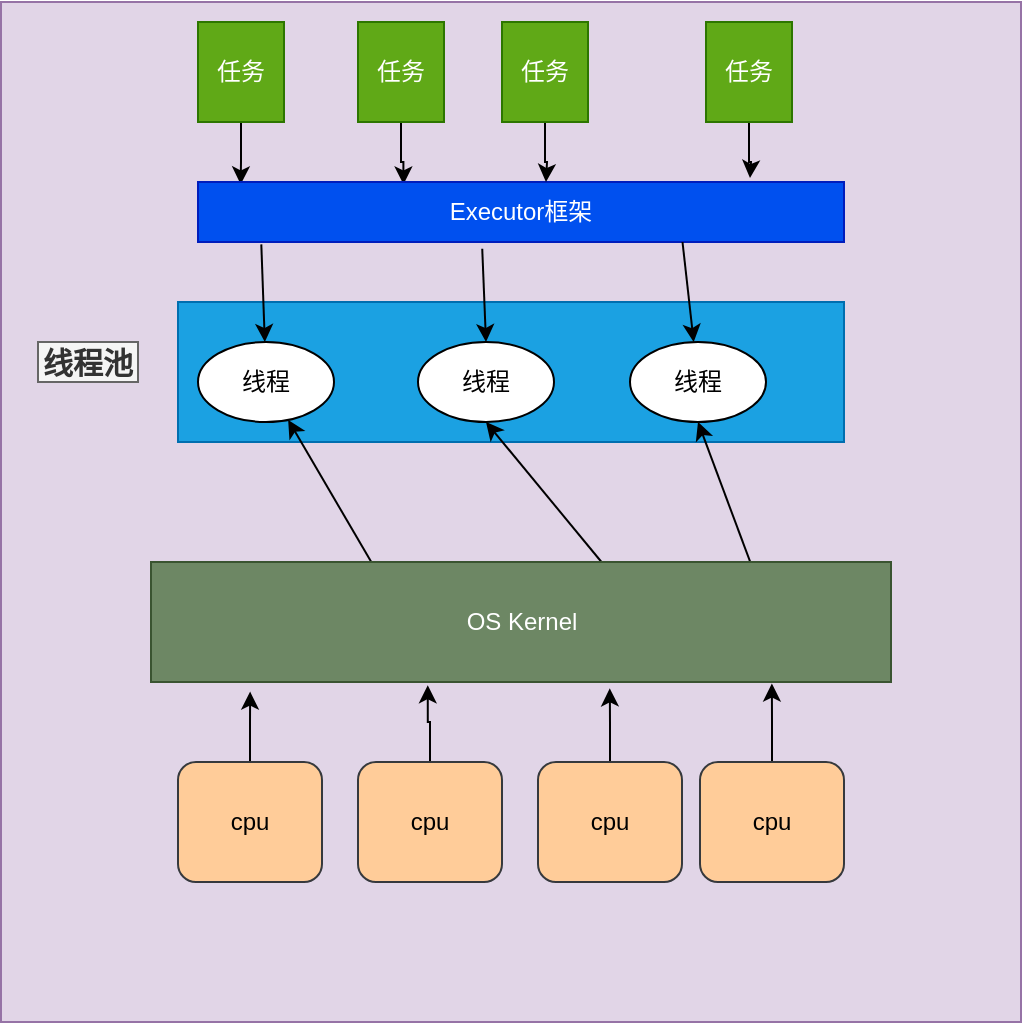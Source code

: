 <mxfile version="13.1.3">
    <diagram id="6hGFLwfOUW9BJ-s0fimq" name="Page-1">
        <mxGraphModel dx="774" dy="577" grid="1" gridSize="10" guides="1" tooltips="1" connect="1" arrows="1" fold="1" page="1" pageScale="1" pageWidth="827" pageHeight="1169" math="0" shadow="0">
            <root>
                <mxCell id="0"/>
                <mxCell id="1" parent="0"/>
                <mxCell id="56" value="" style="whiteSpace=wrap;html=1;aspect=fixed;fillColor=#e1d5e7;strokeColor=#9673a6;" vertex="1" parent="1">
                    <mxGeometry x="61.5" y="10" width="510" height="510" as="geometry"/>
                </mxCell>
                <mxCell id="14" style="edgeStyle=orthogonalEdgeStyle;rounded=0;orthogonalLoop=1;jettySize=auto;html=1;entryX=0.066;entryY=0.04;entryDx=0;entryDy=0;entryPerimeter=0;" edge="1" parent="1" source="3" target="8">
                    <mxGeometry relative="1" as="geometry"/>
                </mxCell>
                <mxCell id="3" value="任务" style="whiteSpace=wrap;html=1;aspect=fixed;fillColor=#60a917;strokeColor=#2D7600;fontColor=#ffffff;" vertex="1" parent="1">
                    <mxGeometry x="160" y="20" width="43" height="50" as="geometry"/>
                </mxCell>
                <mxCell id="15" style="edgeStyle=orthogonalEdgeStyle;rounded=0;orthogonalLoop=1;jettySize=auto;html=1;entryX=0.318;entryY=0.04;entryDx=0;entryDy=0;entryPerimeter=0;" edge="1" parent="1" source="5" target="8">
                    <mxGeometry relative="1" as="geometry"/>
                </mxCell>
                <mxCell id="5" value="任务" style="whiteSpace=wrap;html=1;aspect=fixed;fillColor=#60a917;strokeColor=#2D7600;fontColor=#ffffff;" vertex="1" parent="1">
                    <mxGeometry x="240" y="20" width="43" height="50" as="geometry"/>
                </mxCell>
                <mxCell id="12" style="edgeStyle=orthogonalEdgeStyle;rounded=0;orthogonalLoop=1;jettySize=auto;html=1;" edge="1" parent="1" source="7">
                    <mxGeometry relative="1" as="geometry">
                        <mxPoint x="436" y="98" as="targetPoint"/>
                    </mxGeometry>
                </mxCell>
                <mxCell id="7" value="任务" style="whiteSpace=wrap;html=1;aspect=fixed;fillColor=#60a917;strokeColor=#2D7600;fontColor=#ffffff;" vertex="1" parent="1">
                    <mxGeometry x="414" y="20" width="43" height="50" as="geometry"/>
                </mxCell>
                <mxCell id="8" value="Executor框架" style="rounded=0;whiteSpace=wrap;html=1;fillColor=#0050ef;strokeColor=#001DBC;fontColor=#ffffff;" vertex="1" parent="1">
                    <mxGeometry x="160" y="100" width="323" height="30" as="geometry"/>
                </mxCell>
                <mxCell id="59" value="" style="edgeStyle=orthogonalEdgeStyle;rounded=0;orthogonalLoop=1;jettySize=auto;html=1;" edge="1" parent="1" source="17">
                    <mxGeometry relative="1" as="geometry">
                        <mxPoint x="334" y="100" as="targetPoint"/>
                    </mxGeometry>
                </mxCell>
                <mxCell id="17" value="任务" style="whiteSpace=wrap;html=1;aspect=fixed;fillColor=#60a917;strokeColor=#2D7600;fontColor=#ffffff;" vertex="1" parent="1">
                    <mxGeometry x="312" y="20" width="43" height="50" as="geometry"/>
                </mxCell>
                <mxCell id="19" value="" style="rounded=0;whiteSpace=wrap;html=1;fillColor=#1ba1e2;strokeColor=#006EAF;fontColor=#ffffff;" vertex="1" parent="1">
                    <mxGeometry x="150" y="160" width="333" height="70" as="geometry"/>
                </mxCell>
                <mxCell id="20" value="线程" style="ellipse;whiteSpace=wrap;html=1;direction=west;" vertex="1" parent="1">
                    <mxGeometry x="160" y="180" width="68" height="40" as="geometry"/>
                </mxCell>
                <mxCell id="21" value="线程" style="ellipse;whiteSpace=wrap;html=1;" vertex="1" parent="1">
                    <mxGeometry x="270" y="180" width="68" height="40" as="geometry"/>
                </mxCell>
                <mxCell id="22" value="线程" style="ellipse;whiteSpace=wrap;html=1;" vertex="1" parent="1">
                    <mxGeometry x="376" y="180" width="68" height="40" as="geometry"/>
                </mxCell>
                <mxCell id="31" value="" style="endArrow=classic;html=1;exitX=0.098;exitY=1.04;exitDx=0;exitDy=0;exitPerimeter=0;" edge="1" parent="1" source="8" target="20">
                    <mxGeometry width="50" height="50" relative="1" as="geometry">
                        <mxPoint x="200" y="180" as="sourcePoint"/>
                        <mxPoint x="250" y="130" as="targetPoint"/>
                    </mxGeometry>
                </mxCell>
                <mxCell id="32" value="" style="endArrow=classic;html=1;exitX=0.75;exitY=1;exitDx=0;exitDy=0;" edge="1" parent="1" source="8" target="22">
                    <mxGeometry width="50" height="50" relative="1" as="geometry">
                        <mxPoint x="410" y="170" as="sourcePoint"/>
                        <mxPoint x="460" y="120" as="targetPoint"/>
                    </mxGeometry>
                </mxCell>
                <mxCell id="36" value="" style="endArrow=classic;html=1;exitX=0.44;exitY=1.113;exitDx=0;exitDy=0;exitPerimeter=0;entryX=0.5;entryY=0;entryDx=0;entryDy=0;" edge="1" parent="1" source="8" target="21">
                    <mxGeometry width="50" height="50" relative="1" as="geometry">
                        <mxPoint x="290" y="180" as="sourcePoint"/>
                        <mxPoint x="340" y="130" as="targetPoint"/>
                    </mxGeometry>
                </mxCell>
                <mxCell id="39" value="" style="endArrow=classic;html=1;exitX=0.25;exitY=0;exitDx=0;exitDy=0;" edge="1" parent="1" target="20">
                    <mxGeometry width="50" height="50" relative="1" as="geometry">
                        <mxPoint x="252.5" y="300" as="sourcePoint"/>
                        <mxPoint x="300" y="260" as="targetPoint"/>
                    </mxGeometry>
                </mxCell>
                <mxCell id="40" value="" style="endArrow=classic;html=1;entryX=0.5;entryY=1;entryDx=0;entryDy=0;" edge="1" parent="1" target="21">
                    <mxGeometry width="50" height="50" relative="1" as="geometry">
                        <mxPoint x="370" y="300" as="sourcePoint"/>
                        <mxPoint x="218.407" y="229.135" as="targetPoint"/>
                    </mxGeometry>
                </mxCell>
                <mxCell id="41" value="" style="endArrow=classic;html=1;exitX=0.895;exitY=-0.013;exitDx=0;exitDy=0;entryX=0.5;entryY=1;entryDx=0;entryDy=0;exitPerimeter=0;" edge="1" parent="1" target="22">
                    <mxGeometry width="50" height="50" relative="1" as="geometry">
                        <mxPoint x="439.55" y="299.22" as="sourcePoint"/>
                        <mxPoint x="317.5" y="230" as="targetPoint"/>
                    </mxGeometry>
                </mxCell>
                <mxCell id="63" value="" style="edgeStyle=orthogonalEdgeStyle;rounded=0;orthogonalLoop=1;jettySize=auto;html=1;entryX=0.134;entryY=1.08;entryDx=0;entryDy=0;entryPerimeter=0;" edge="1" parent="1" source="42" target="51">
                    <mxGeometry relative="1" as="geometry"/>
                </mxCell>
                <mxCell id="42" value="cpu" style="rounded=1;whiteSpace=wrap;html=1;fillColor=#ffcc99;strokeColor=#36393d;" vertex="1" parent="1">
                    <mxGeometry x="150" y="390" width="72" height="60" as="geometry"/>
                </mxCell>
                <mxCell id="53" value="" style="edgeStyle=orthogonalEdgeStyle;rounded=0;orthogonalLoop=1;jettySize=auto;html=1;entryX=0.374;entryY=1.027;entryDx=0;entryDy=0;entryPerimeter=0;" edge="1" parent="1" source="43" target="51">
                    <mxGeometry relative="1" as="geometry"/>
                </mxCell>
                <mxCell id="43" value="cpu" style="rounded=1;whiteSpace=wrap;html=1;fillColor=#ffcc99;strokeColor=#36393d;" vertex="1" parent="1">
                    <mxGeometry x="240" y="390" width="72" height="60" as="geometry"/>
                </mxCell>
                <mxCell id="54" value="" style="edgeStyle=orthogonalEdgeStyle;rounded=0;orthogonalLoop=1;jettySize=auto;html=1;entryX=0.62;entryY=1.053;entryDx=0;entryDy=0;entryPerimeter=0;" edge="1" parent="1" source="44" target="51">
                    <mxGeometry relative="1" as="geometry"/>
                </mxCell>
                <mxCell id="44" value="cpu" style="rounded=1;whiteSpace=wrap;html=1;fillColor=#ffcc99;strokeColor=#36393d;" vertex="1" parent="1">
                    <mxGeometry x="330" y="390" width="72" height="60" as="geometry"/>
                </mxCell>
                <mxCell id="55" value="" style="edgeStyle=orthogonalEdgeStyle;rounded=0;orthogonalLoop=1;jettySize=auto;html=1;entryX=0.839;entryY=1.013;entryDx=0;entryDy=0;entryPerimeter=0;" edge="1" parent="1" source="45" target="51">
                    <mxGeometry relative="1" as="geometry">
                        <mxPoint x="441" y="363" as="targetPoint"/>
                    </mxGeometry>
                </mxCell>
                <mxCell id="45" value="cpu" style="rounded=1;whiteSpace=wrap;html=1;fillColor=#ffcc99;strokeColor=#36393d;" vertex="1" parent="1">
                    <mxGeometry x="411" y="390" width="72" height="60" as="geometry"/>
                </mxCell>
                <mxCell id="51" value="OS Kernel" style="rounded=0;whiteSpace=wrap;html=1;fillColor=#6d8764;strokeColor=#3A5431;fontColor=#ffffff;" vertex="1" parent="1">
                    <mxGeometry x="136.5" y="290" width="370" height="60" as="geometry"/>
                </mxCell>
                <mxCell id="60" value="&lt;b&gt;&lt;font style=&quot;font-size: 15px&quot;&gt;线程池&lt;/font&gt;&lt;/b&gt;" style="text;html=1;align=center;verticalAlign=middle;whiteSpace=wrap;rounded=0;fillColor=#f5f5f5;strokeColor=#666666;fontColor=#333333;" vertex="1" parent="1">
                    <mxGeometry x="80" y="180" width="50" height="20" as="geometry"/>
                </mxCell>
            </root>
        </mxGraphModel>
    </diagram>
</mxfile>